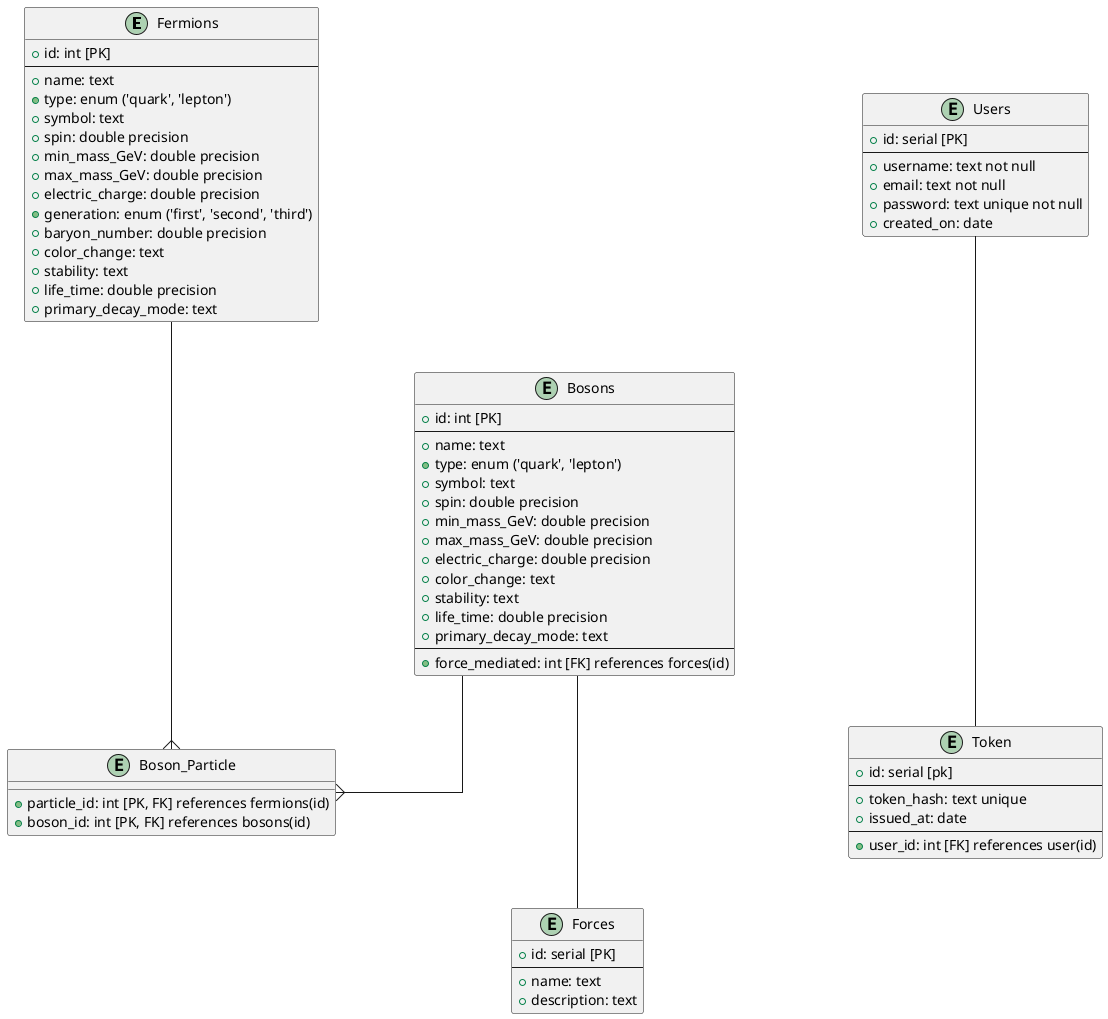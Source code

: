 @startuml particles_database
skinparam {
    Nodesep 160
    Ranksep 50
    Linetype ortho
}

skinparam entity {
    BackgroundColor LightBlue
    FontSize 14
    ArrowThickness 1
}

entity "Fermions" as fermions {
    +id: int [PK]
    --
    +name: text
    +type: enum ('quark', 'lepton')
    +symbol: text
    +spin: double precision
    +min_mass_GeV: double precision
    +max_mass_GeV: double precision
    +electric_charge: double precision
    +generation: enum ('first', 'second', 'third')
    +baryon_number: double precision
    +color_change: text
    +stability: text
    +life_time: double precision
    +primary_decay_mode: text
}

entity "Bosons" as bosons {
    +id: int [PK]
    --
    +name: text
    +type: enum ('quark', 'lepton')
    +symbol: text
    +spin: double precision
    +min_mass_GeV: double precision
    +max_mass_GeV: double precision
    +electric_charge: double precision
    +color_change: text
    +stability: text
    +life_time: double precision
    +primary_decay_mode: text
    --
    +force_mediated: int [FK] references forces(id)
}

entity "Forces" as forces {
    +id: serial [PK]
    --
    +name: text
    +description: text
}

entity "Boson_Particle" as boson_particle {
    +particle_id: int [PK, FK] references fermions(id)
    +boson_id: int [PK, FK] references bosons(id)
}

entity "Users" as users {
    +id: serial [PK]
    --
    +username: text not null
    +email: text not null
    +password: text unique not null
    +created_on: date
}

entity "Token" as tokens {
    +id: serial [pk]
    --
    +token_hash: text unique
    +issued_at: date
    --
    +user_id: int [FK] references user(id)
}

'relationships'

fermions ---{ boson_particle 
bosons --{ boson_particle 
bosons --- forces
users --- tokens

@enduml

